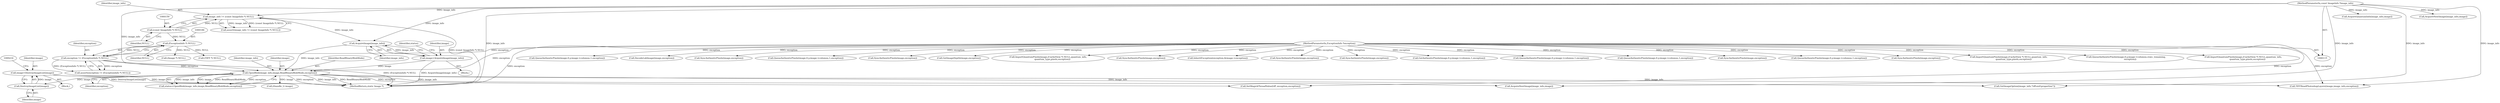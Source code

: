 digraph "0_ImageMagick_58cf5bf4fade82e3b510e8f3463a967278a3e410_0@pointer" {
"1000210" [label="(Call,image=DestroyImageList(image))"];
"1000212" [label="(Call,DestroyImageList(image))"];
"1000200" [label="(Call,OpenBlob(image_info,image,ReadBinaryBlobMode,exception))"];
"1000196" [label="(Call,AcquireImage(image_info))"];
"1000156" [label="(Call,image_info != (const ImageInfo *) NULL)"];
"1000116" [label="(MethodParameterIn,const ImageInfo *image_info)"];
"1000158" [label="(Call,(const ImageInfo *) NULL)"];
"1000194" [label="(Call,image=AcquireImage(image_info))"];
"1000183" [label="(Call,exception != (ExceptionInfo *) NULL)"];
"1000117" [label="(MethodParameterIn,ExceptionInfo *exception)"];
"1000185" [label="(Call,(ExceptionInfo *) NULL)"];
"1000647" [label="(Call,InheritException(exception,&image->exception))"];
"1000160" [label="(Identifier,NULL)"];
"1003218" [label="(Call,SyncAuthenticPixels(image,exception))"];
"1000195" [label="(Identifier,image)"];
"1002629" [label="(Call,SyncAuthenticPixels(image,exception))"];
"1000204" [label="(Identifier,exception)"];
"1002158" [label="(Call,GetAuthenticPixels(image,0,y,image->columns,1,exception))"];
"1000185" [label="(Call,(ExceptionInfo *) NULL)"];
"1002048" [label="(Call,QueueAuthenticPixels(image,0,y,image->columns,1,exception))"];
"1000157" [label="(Identifier,image_info)"];
"1002510" [label="(Call,QueueAuthenticPixels(image,0,y,image->columns,1,exception))"];
"1000211" [label="(Identifier,image)"];
"1000230" [label="(Call,(thandle_t) image)"];
"1000187" [label="(Identifier,NULL)"];
"1002077" [label="(Call,SyncAuthenticPixels(image,exception))"];
"1003406" [label="(MethodReturn,static Image *)"];
"1000158" [label="(Call,(const ImageInfo *) NULL)"];
"1000183" [label="(Call,exception != (ExceptionInfo *) NULL)"];
"1001849" [label="(Call,QueueAuthenticPixels(image,0,y,image->columns,1,exception))"];
"1000201" [label="(Identifier,image_info)"];
"1003376" [label="(Call,TIFFReadPhotoshopLayers(image,image_info,exception))"];
"1002255" [label="(Call,SyncAuthenticPixels(image,exception))"];
"1000310" [label="(Call,AcquireNextImage(image_info,image))"];
"1002244" [label="(Call,ImportQuantumPixels(image,(CacheView *) NULL,quantum_info,\n              quantum_type,pixels,exception))"];
"1002785" [label="(Call,QueueAuthenticPixels(image,0,y,image->columns,rows_remaining,\n            exception))"];
"1000196" [label="(Call,AcquireImage(image_info))"];
"1000202" [label="(Identifier,image)"];
"1002066" [label="(Call,ImportQuantumPixels(image,(CacheView *) NULL,quantum_info,\n            quantum_type,pixels,exception))"];
"1000194" [label="(Call,image=AcquireImage(image_info))"];
"1000116" [label="(MethodParameterIn,const ImageInfo *image_info)"];
"1000220" [label="(Call,SetMagickThreadValue(tiff_exception,exception))"];
"1000198" [label="(Call,status=OpenBlob(image_info,image,ReadBinaryBlobMode,exception))"];
"1003137" [label="(Call,QueueAuthenticPixels(image,0,y,image->columns,1,exception))"];
"1003265" [label="(Call,DecodeLabImage(image,exception))"];
"1002450" [label="(Call,SyncAuthenticPixels(image,exception))"];
"1000215" [label="(Call,(Image *) NULL)"];
"1000118" [label="(Block,)"];
"1000199" [label="(Identifier,status)"];
"1002329" [label="(Call,QueueAuthenticPixels(image,0,y,image->columns,1,exception))"];
"1000156" [label="(Call,image_info != (const ImageInfo *) NULL)"];
"1001878" [label="(Call,SyncAuthenticPixels(image,exception))"];
"1000209" [label="(Block,)"];
"1000200" [label="(Call,OpenBlob(image_info,image,ReadBinaryBlobMode,exception))"];
"1001139" [label="(Call,AcquireQuantumInfo(image_info,image))"];
"1000212" [label="(Call,DestroyImageList(image))"];
"1001518" [label="(Call,GetImageDepth(image,exception))"];
"1000197" [label="(Identifier,image_info)"];
"1000753" [label="(Call,GetImageOption(image_info,\"tiff:exif-properties\"))"];
"1000210" [label="(Call,image=DestroyImageList(image))"];
"1000184" [label="(Identifier,exception)"];
"1000117" [label="(MethodParameterIn,ExceptionInfo *exception)"];
"1000213" [label="(Identifier,image)"];
"1003330" [label="(Call,AcquireNextImage(image_info,image))"];
"1000155" [label="(Call,assert(image_info != (const ImageInfo *) NULL))"];
"1000182" [label="(Call,assert(exception != (ExceptionInfo *) NULL))"];
"1000203" [label="(Identifier,ReadBinaryBlobMode)"];
"1000243" [label="(Call,(TIFF *) NULL)"];
"1001867" [label="(Call,ImportQuantumPixels(image,(CacheView *) NULL,quantum_info,\n            quantum_type,pixels,exception))"];
"1002990" [label="(Call,SyncAuthenticPixels(image,exception))"];
"1000210" -> "1000209"  [label="AST: "];
"1000210" -> "1000212"  [label="CFG: "];
"1000211" -> "1000210"  [label="AST: "];
"1000212" -> "1000210"  [label="AST: "];
"1000216" -> "1000210"  [label="CFG: "];
"1000210" -> "1003406"  [label="DDG: DestroyImageList(image)"];
"1000210" -> "1003406"  [label="DDG: image"];
"1000212" -> "1000210"  [label="DDG: image"];
"1000212" -> "1000213"  [label="CFG: "];
"1000213" -> "1000212"  [label="AST: "];
"1000200" -> "1000212"  [label="DDG: image"];
"1000200" -> "1000198"  [label="AST: "];
"1000200" -> "1000204"  [label="CFG: "];
"1000201" -> "1000200"  [label="AST: "];
"1000202" -> "1000200"  [label="AST: "];
"1000203" -> "1000200"  [label="AST: "];
"1000204" -> "1000200"  [label="AST: "];
"1000198" -> "1000200"  [label="CFG: "];
"1000200" -> "1003406"  [label="DDG: image_info"];
"1000200" -> "1003406"  [label="DDG: ReadBinaryBlobMode"];
"1000200" -> "1003406"  [label="DDG: exception"];
"1000200" -> "1000198"  [label="DDG: image_info"];
"1000200" -> "1000198"  [label="DDG: image"];
"1000200" -> "1000198"  [label="DDG: ReadBinaryBlobMode"];
"1000200" -> "1000198"  [label="DDG: exception"];
"1000196" -> "1000200"  [label="DDG: image_info"];
"1000116" -> "1000200"  [label="DDG: image_info"];
"1000194" -> "1000200"  [label="DDG: image"];
"1000183" -> "1000200"  [label="DDG: exception"];
"1000117" -> "1000200"  [label="DDG: exception"];
"1000200" -> "1000220"  [label="DDG: exception"];
"1000200" -> "1000230"  [label="DDG: image"];
"1000200" -> "1000310"  [label="DDG: image_info"];
"1000200" -> "1000753"  [label="DDG: image_info"];
"1000200" -> "1003376"  [label="DDG: image_info"];
"1000196" -> "1000194"  [label="AST: "];
"1000196" -> "1000197"  [label="CFG: "];
"1000197" -> "1000196"  [label="AST: "];
"1000194" -> "1000196"  [label="CFG: "];
"1000196" -> "1000194"  [label="DDG: image_info"];
"1000156" -> "1000196"  [label="DDG: image_info"];
"1000116" -> "1000196"  [label="DDG: image_info"];
"1000156" -> "1000155"  [label="AST: "];
"1000156" -> "1000158"  [label="CFG: "];
"1000157" -> "1000156"  [label="AST: "];
"1000158" -> "1000156"  [label="AST: "];
"1000155" -> "1000156"  [label="CFG: "];
"1000156" -> "1003406"  [label="DDG: (const ImageInfo *) NULL"];
"1000156" -> "1000155"  [label="DDG: image_info"];
"1000156" -> "1000155"  [label="DDG: (const ImageInfo *) NULL"];
"1000116" -> "1000156"  [label="DDG: image_info"];
"1000158" -> "1000156"  [label="DDG: NULL"];
"1000116" -> "1000115"  [label="AST: "];
"1000116" -> "1003406"  [label="DDG: image_info"];
"1000116" -> "1000310"  [label="DDG: image_info"];
"1000116" -> "1000753"  [label="DDG: image_info"];
"1000116" -> "1001139"  [label="DDG: image_info"];
"1000116" -> "1003330"  [label="DDG: image_info"];
"1000116" -> "1003376"  [label="DDG: image_info"];
"1000158" -> "1000160"  [label="CFG: "];
"1000159" -> "1000158"  [label="AST: "];
"1000160" -> "1000158"  [label="AST: "];
"1000158" -> "1000185"  [label="DDG: NULL"];
"1000194" -> "1000118"  [label="AST: "];
"1000195" -> "1000194"  [label="AST: "];
"1000199" -> "1000194"  [label="CFG: "];
"1000194" -> "1003406"  [label="DDG: AcquireImage(image_info)"];
"1000183" -> "1000182"  [label="AST: "];
"1000183" -> "1000185"  [label="CFG: "];
"1000184" -> "1000183"  [label="AST: "];
"1000185" -> "1000183"  [label="AST: "];
"1000182" -> "1000183"  [label="CFG: "];
"1000183" -> "1003406"  [label="DDG: (ExceptionInfo *) NULL"];
"1000183" -> "1000182"  [label="DDG: exception"];
"1000183" -> "1000182"  [label="DDG: (ExceptionInfo *) NULL"];
"1000117" -> "1000183"  [label="DDG: exception"];
"1000185" -> "1000183"  [label="DDG: NULL"];
"1000117" -> "1000115"  [label="AST: "];
"1000117" -> "1003406"  [label="DDG: exception"];
"1000117" -> "1000220"  [label="DDG: exception"];
"1000117" -> "1000647"  [label="DDG: exception"];
"1000117" -> "1001518"  [label="DDG: exception"];
"1000117" -> "1001849"  [label="DDG: exception"];
"1000117" -> "1001867"  [label="DDG: exception"];
"1000117" -> "1001878"  [label="DDG: exception"];
"1000117" -> "1002048"  [label="DDG: exception"];
"1000117" -> "1002066"  [label="DDG: exception"];
"1000117" -> "1002077"  [label="DDG: exception"];
"1000117" -> "1002158"  [label="DDG: exception"];
"1000117" -> "1002244"  [label="DDG: exception"];
"1000117" -> "1002255"  [label="DDG: exception"];
"1000117" -> "1002329"  [label="DDG: exception"];
"1000117" -> "1002450"  [label="DDG: exception"];
"1000117" -> "1002510"  [label="DDG: exception"];
"1000117" -> "1002629"  [label="DDG: exception"];
"1000117" -> "1002785"  [label="DDG: exception"];
"1000117" -> "1002990"  [label="DDG: exception"];
"1000117" -> "1003137"  [label="DDG: exception"];
"1000117" -> "1003218"  [label="DDG: exception"];
"1000117" -> "1003265"  [label="DDG: exception"];
"1000117" -> "1003376"  [label="DDG: exception"];
"1000185" -> "1000187"  [label="CFG: "];
"1000186" -> "1000185"  [label="AST: "];
"1000187" -> "1000185"  [label="AST: "];
"1000185" -> "1000215"  [label="DDG: NULL"];
"1000185" -> "1000243"  [label="DDG: NULL"];
}
